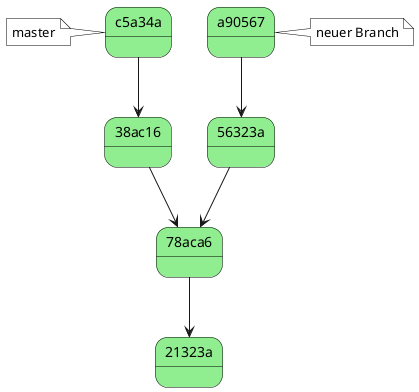 @startuml
skinparam state {
  BackgroundColor white
  BorderColor black
}
skinparam note {
  BackgroundColor white
  BorderColor black
}

state "21323a" as commit2 #LightGreen{
}
state "78aca6" as commit3 #LightGreen{
}
state "38ac16" as commit3a #LightGreen{
}
state "c5a34a" as commit3b #LightGreen{
}
note left of commit3b : master
state "56323a" as commit4 #LightGreen{
}
state "a90567" as commit5 #LightGreen{
}
note right of commit5 : neuer Branch

commit3 --> commit2
commit3a --> commit3
commit3b --> commit3a
commit4 --> commit3
commit5 --> commit4


@enduml
